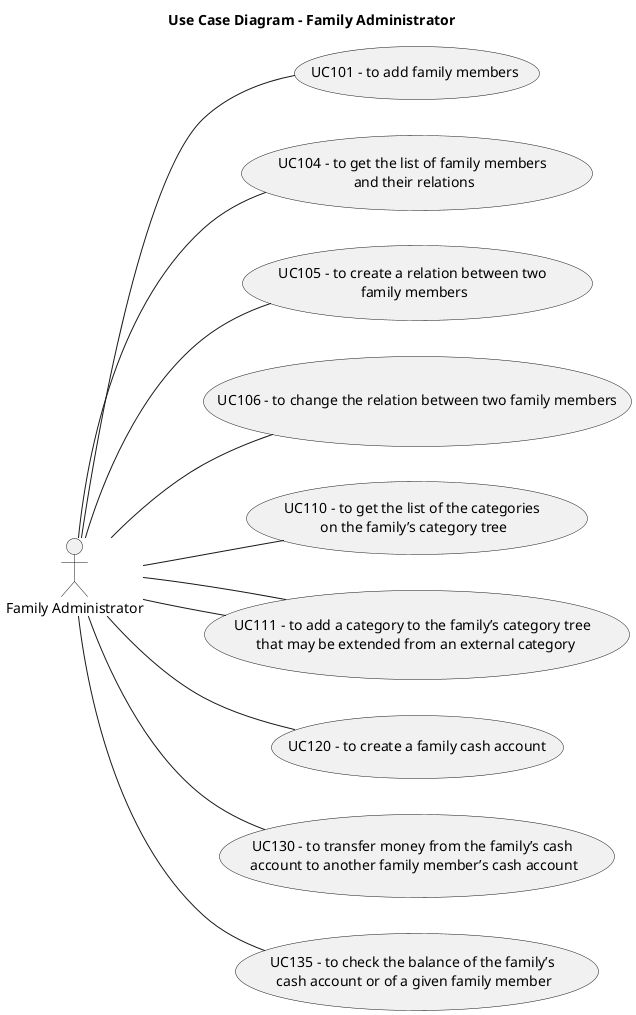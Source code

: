 @startuml

left to right direction

title Use Case Diagram - Family Administrator

actor "Family Administrator" as fa

usecase "UC101 - to add family members" as uc101
usecase "UC104 - to get the list of family members \nand their relations" as uc104
usecase "UC105 - to create a relation between two \nfamily members" as uc105
usecase "UC106 - to change the relation between two family members" as uc106
usecase "UC110 - to get the list of the categories \non the family’s category tree" as uc110
usecase "UC111 - to add a category to the family’s category tree \n that may be extended from an external category" as uc111
usecase "UC120 - to create a family cash account" as uc120
usecase "UC130 - to transfer money from the family’s cash \naccount to another family member’s cash account" as uc130
usecase "UC135 - to check the balance of the family’s \ncash account or of a given family member" as uc135

fa -- uc101
fa -- uc104
fa -- uc105
fa -- uc110
fa -- uc111
fa -- uc120
fa -- uc106
fa -- uc111
fa -- uc130
fa -- uc135

@enduml